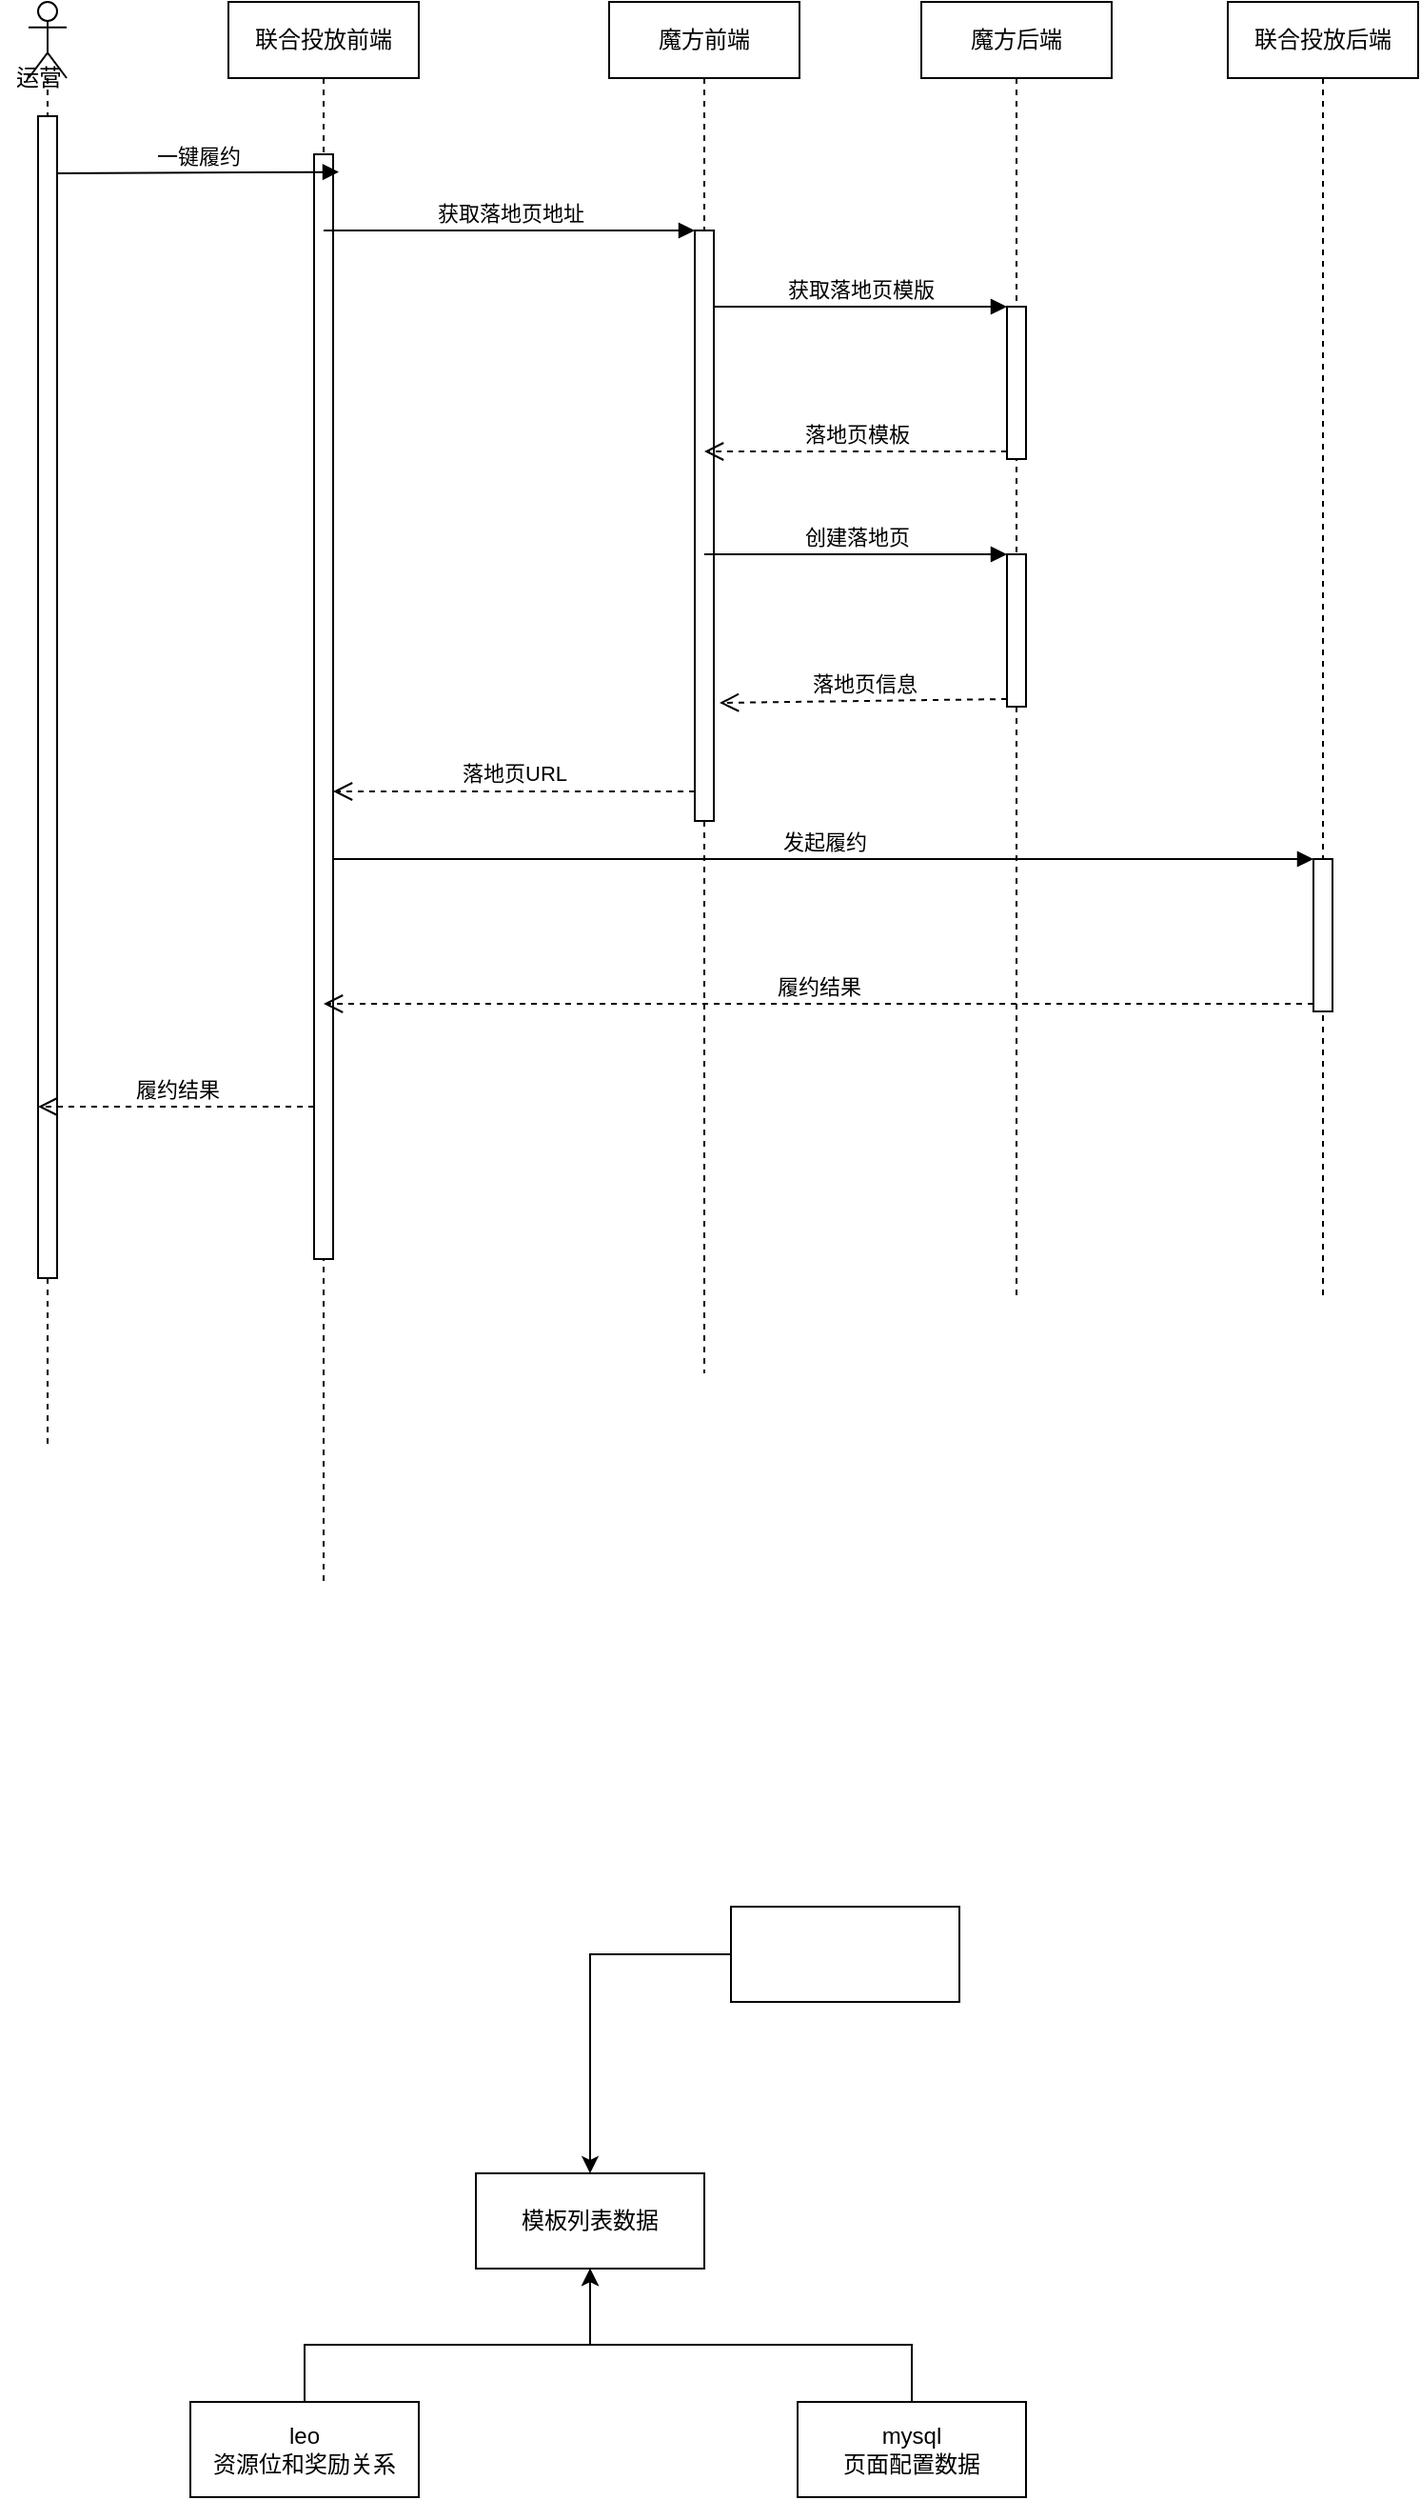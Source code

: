 <mxfile version="14.7.10" type="github">
  <diagram id="rXwI5DOIgrz3bsDwatfr" name="Page-1">
    <mxGraphModel dx="1426" dy="707" grid="1" gridSize="10" guides="1" tooltips="1" connect="1" arrows="1" fold="1" page="1" pageScale="1" pageWidth="827" pageHeight="1169" math="0" shadow="0">
      <root>
        <mxCell id="0" />
        <mxCell id="1" parent="0" />
        <mxCell id="aK-3erv0Hce7Rdo0jS6M-4" value="魔方前端" style="shape=umlLifeline;perimeter=lifelinePerimeter;whiteSpace=wrap;html=1;container=1;collapsible=0;recursiveResize=0;outlineConnect=0;" vertex="1" parent="1">
          <mxGeometry x="350" y="110" width="100" height="720" as="geometry" />
        </mxCell>
        <mxCell id="aK-3erv0Hce7Rdo0jS6M-9" value="" style="html=1;points=[];perimeter=orthogonalPerimeter;" vertex="1" parent="aK-3erv0Hce7Rdo0jS6M-4">
          <mxGeometry x="45" y="120" width="10" height="310" as="geometry" />
        </mxCell>
        <mxCell id="aK-3erv0Hce7Rdo0jS6M-5" value="联合投放前端" style="shape=umlLifeline;perimeter=lifelinePerimeter;whiteSpace=wrap;html=1;container=1;collapsible=0;recursiveResize=0;outlineConnect=0;" vertex="1" parent="1">
          <mxGeometry x="150" y="110" width="100" height="830" as="geometry" />
        </mxCell>
        <mxCell id="aK-3erv0Hce7Rdo0jS6M-7" value="魔方后端" style="shape=umlLifeline;perimeter=lifelinePerimeter;whiteSpace=wrap;html=1;container=1;collapsible=0;recursiveResize=0;outlineConnect=0;" vertex="1" parent="1">
          <mxGeometry x="514" y="110" width="100" height="680" as="geometry" />
        </mxCell>
        <mxCell id="aK-3erv0Hce7Rdo0jS6M-8" value="" style="html=1;points=[];perimeter=orthogonalPerimeter;" vertex="1" parent="1">
          <mxGeometry x="195" y="190" width="10" height="580" as="geometry" />
        </mxCell>
        <mxCell id="aK-3erv0Hce7Rdo0jS6M-10" value="获取落地页地址" style="html=1;verticalAlign=bottom;endArrow=block;entryX=0;entryY=0;" edge="1" target="aK-3erv0Hce7Rdo0jS6M-9" parent="1" source="aK-3erv0Hce7Rdo0jS6M-5">
          <mxGeometry relative="1" as="geometry">
            <mxPoint x="325" y="230" as="sourcePoint" />
          </mxGeometry>
        </mxCell>
        <mxCell id="aK-3erv0Hce7Rdo0jS6M-13" value="" style="html=1;points=[];perimeter=orthogonalPerimeter;" vertex="1" parent="1">
          <mxGeometry x="559" y="270" width="10" height="80" as="geometry" />
        </mxCell>
        <mxCell id="aK-3erv0Hce7Rdo0jS6M-14" value="获取落地页模版" style="html=1;verticalAlign=bottom;endArrow=block;entryX=0;entryY=0;" edge="1" target="aK-3erv0Hce7Rdo0jS6M-13" parent="1" source="aK-3erv0Hce7Rdo0jS6M-9">
          <mxGeometry relative="1" as="geometry">
            <mxPoint x="490" y="240" as="sourcePoint" />
          </mxGeometry>
        </mxCell>
        <mxCell id="aK-3erv0Hce7Rdo0jS6M-15" value="落地页模板" style="html=1;verticalAlign=bottom;endArrow=open;dashed=1;endSize=8;exitX=0;exitY=0.95;" edge="1" source="aK-3erv0Hce7Rdo0jS6M-13" parent="1">
          <mxGeometry relative="1" as="geometry">
            <mxPoint x="400" y="346" as="targetPoint" />
          </mxGeometry>
        </mxCell>
        <mxCell id="aK-3erv0Hce7Rdo0jS6M-11" value="落地页URL" style="html=1;verticalAlign=bottom;endArrow=open;dashed=1;endSize=8;exitX=0;exitY=0.95;" edge="1" source="aK-3erv0Hce7Rdo0jS6M-9" parent="1" target="aK-3erv0Hce7Rdo0jS6M-8">
          <mxGeometry relative="1" as="geometry">
            <mxPoint x="200" y="510" as="targetPoint" />
          </mxGeometry>
        </mxCell>
        <mxCell id="aK-3erv0Hce7Rdo0jS6M-19" value="" style="html=1;points=[];perimeter=orthogonalPerimeter;" vertex="1" parent="1">
          <mxGeometry x="559" y="400" width="10" height="80" as="geometry" />
        </mxCell>
        <mxCell id="aK-3erv0Hce7Rdo0jS6M-20" value="创建落地页" style="html=1;verticalAlign=bottom;endArrow=block;entryX=0;entryY=0;" edge="1" target="aK-3erv0Hce7Rdo0jS6M-19" parent="1" source="aK-3erv0Hce7Rdo0jS6M-4">
          <mxGeometry relative="1" as="geometry">
            <mxPoint x="489" y="400" as="sourcePoint" />
          </mxGeometry>
        </mxCell>
        <mxCell id="aK-3erv0Hce7Rdo0jS6M-21" value="落地页信息" style="html=1;verticalAlign=bottom;endArrow=open;dashed=1;endSize=8;exitX=0;exitY=0.95;entryX=1.3;entryY=0.8;entryDx=0;entryDy=0;entryPerimeter=0;" edge="1" source="aK-3erv0Hce7Rdo0jS6M-19" parent="1" target="aK-3erv0Hce7Rdo0jS6M-9">
          <mxGeometry relative="1" as="geometry">
            <mxPoint x="489" y="476" as="targetPoint" />
          </mxGeometry>
        </mxCell>
        <mxCell id="aK-3erv0Hce7Rdo0jS6M-23" value="" style="shape=umlLifeline;participant=umlActor;perimeter=lifelinePerimeter;whiteSpace=wrap;html=1;container=1;collapsible=0;recursiveResize=0;verticalAlign=top;spacingTop=36;outlineConnect=0;" vertex="1" parent="1">
          <mxGeometry x="45" y="110" width="20" height="760" as="geometry" />
        </mxCell>
        <mxCell id="aK-3erv0Hce7Rdo0jS6M-24" value="联合投放后端" style="shape=umlLifeline;perimeter=lifelinePerimeter;whiteSpace=wrap;html=1;container=1;collapsible=0;recursiveResize=0;outlineConnect=0;" vertex="1" parent="1">
          <mxGeometry x="675" y="110" width="100" height="680" as="geometry" />
        </mxCell>
        <mxCell id="aK-3erv0Hce7Rdo0jS6M-26" value="" style="html=1;points=[];perimeter=orthogonalPerimeter;" vertex="1" parent="1">
          <mxGeometry x="720" y="560" width="10" height="80" as="geometry" />
        </mxCell>
        <mxCell id="aK-3erv0Hce7Rdo0jS6M-27" value="发起履约" style="html=1;verticalAlign=bottom;endArrow=block;entryX=0;entryY=0;" edge="1" target="aK-3erv0Hce7Rdo0jS6M-26" parent="1" source="aK-3erv0Hce7Rdo0jS6M-8">
          <mxGeometry relative="1" as="geometry">
            <mxPoint x="650" y="560" as="sourcePoint" />
          </mxGeometry>
        </mxCell>
        <mxCell id="aK-3erv0Hce7Rdo0jS6M-28" value="履约结果" style="html=1;verticalAlign=bottom;endArrow=open;dashed=1;endSize=8;exitX=0;exitY=0.95;" edge="1" source="aK-3erv0Hce7Rdo0jS6M-26" parent="1" target="aK-3erv0Hce7Rdo0jS6M-5">
          <mxGeometry relative="1" as="geometry">
            <mxPoint x="650" y="636" as="targetPoint" />
          </mxGeometry>
        </mxCell>
        <mxCell id="aK-3erv0Hce7Rdo0jS6M-29" value="" style="html=1;points=[];perimeter=orthogonalPerimeter;" vertex="1" parent="1">
          <mxGeometry x="50" y="170" width="10" height="610" as="geometry" />
        </mxCell>
        <mxCell id="aK-3erv0Hce7Rdo0jS6M-31" value="一键履约" style="html=1;verticalAlign=bottom;endArrow=block;entryX=1.3;entryY=0.016;entryDx=0;entryDy=0;entryPerimeter=0;" edge="1" parent="1" target="aK-3erv0Hce7Rdo0jS6M-8">
          <mxGeometry width="80" relative="1" as="geometry">
            <mxPoint x="60" y="200" as="sourcePoint" />
            <mxPoint x="140" y="200" as="targetPoint" />
          </mxGeometry>
        </mxCell>
        <mxCell id="aK-3erv0Hce7Rdo0jS6M-32" value="履约结果" style="html=1;verticalAlign=bottom;endArrow=open;dashed=1;endSize=8;" edge="1" parent="1" source="aK-3erv0Hce7Rdo0jS6M-8">
          <mxGeometry relative="1" as="geometry">
            <mxPoint x="130" y="690" as="sourcePoint" />
            <mxPoint x="50" y="690" as="targetPoint" />
          </mxGeometry>
        </mxCell>
        <mxCell id="aK-3erv0Hce7Rdo0jS6M-33" value="运营" style="text;html=1;align=center;verticalAlign=middle;resizable=0;points=[];autosize=1;strokeColor=none;" vertex="1" parent="1">
          <mxGeometry x="30" y="140" width="40" height="20" as="geometry" />
        </mxCell>
        <mxCell id="aK-3erv0Hce7Rdo0jS6M-41" style="edgeStyle=orthogonalEdgeStyle;rounded=0;orthogonalLoop=1;jettySize=auto;html=1;" edge="1" parent="1" source="aK-3erv0Hce7Rdo0jS6M-34" target="aK-3erv0Hce7Rdo0jS6M-35">
          <mxGeometry relative="1" as="geometry" />
        </mxCell>
        <mxCell id="aK-3erv0Hce7Rdo0jS6M-34" value="" style="rounded=0;whiteSpace=wrap;html=1;" vertex="1" parent="1">
          <mxGeometry x="414" y="1110" width="120" height="50" as="geometry" />
        </mxCell>
        <mxCell id="aK-3erv0Hce7Rdo0jS6M-35" value="模板列表数据" style="rounded=0;whiteSpace=wrap;html=1;" vertex="1" parent="1">
          <mxGeometry x="280" y="1250" width="120" height="50" as="geometry" />
        </mxCell>
        <mxCell id="aK-3erv0Hce7Rdo0jS6M-39" style="edgeStyle=orthogonalEdgeStyle;rounded=0;orthogonalLoop=1;jettySize=auto;html=1;exitX=0.5;exitY=0;exitDx=0;exitDy=0;entryX=0.5;entryY=1;entryDx=0;entryDy=0;" edge="1" parent="1" source="aK-3erv0Hce7Rdo0jS6M-37" target="aK-3erv0Hce7Rdo0jS6M-35">
          <mxGeometry relative="1" as="geometry">
            <Array as="points">
              <mxPoint x="190" y="1340" />
              <mxPoint x="340" y="1340" />
            </Array>
          </mxGeometry>
        </mxCell>
        <mxCell id="aK-3erv0Hce7Rdo0jS6M-37" value="leo&lt;br&gt;资源位和奖励关系" style="rounded=0;whiteSpace=wrap;html=1;" vertex="1" parent="1">
          <mxGeometry x="130" y="1370" width="120" height="50" as="geometry" />
        </mxCell>
        <mxCell id="aK-3erv0Hce7Rdo0jS6M-40" style="edgeStyle=orthogonalEdgeStyle;rounded=0;orthogonalLoop=1;jettySize=auto;html=1;exitX=0.5;exitY=0;exitDx=0;exitDy=0;" edge="1" parent="1" source="aK-3erv0Hce7Rdo0jS6M-38">
          <mxGeometry relative="1" as="geometry">
            <mxPoint x="340" y="1300" as="targetPoint" />
            <Array as="points">
              <mxPoint x="509" y="1340" />
              <mxPoint x="340" y="1340" />
            </Array>
          </mxGeometry>
        </mxCell>
        <mxCell id="aK-3erv0Hce7Rdo0jS6M-38" value="mysql&lt;br&gt;页面配置数据" style="rounded=0;whiteSpace=wrap;html=1;" vertex="1" parent="1">
          <mxGeometry x="449" y="1370" width="120" height="50" as="geometry" />
        </mxCell>
      </root>
    </mxGraphModel>
  </diagram>
</mxfile>
